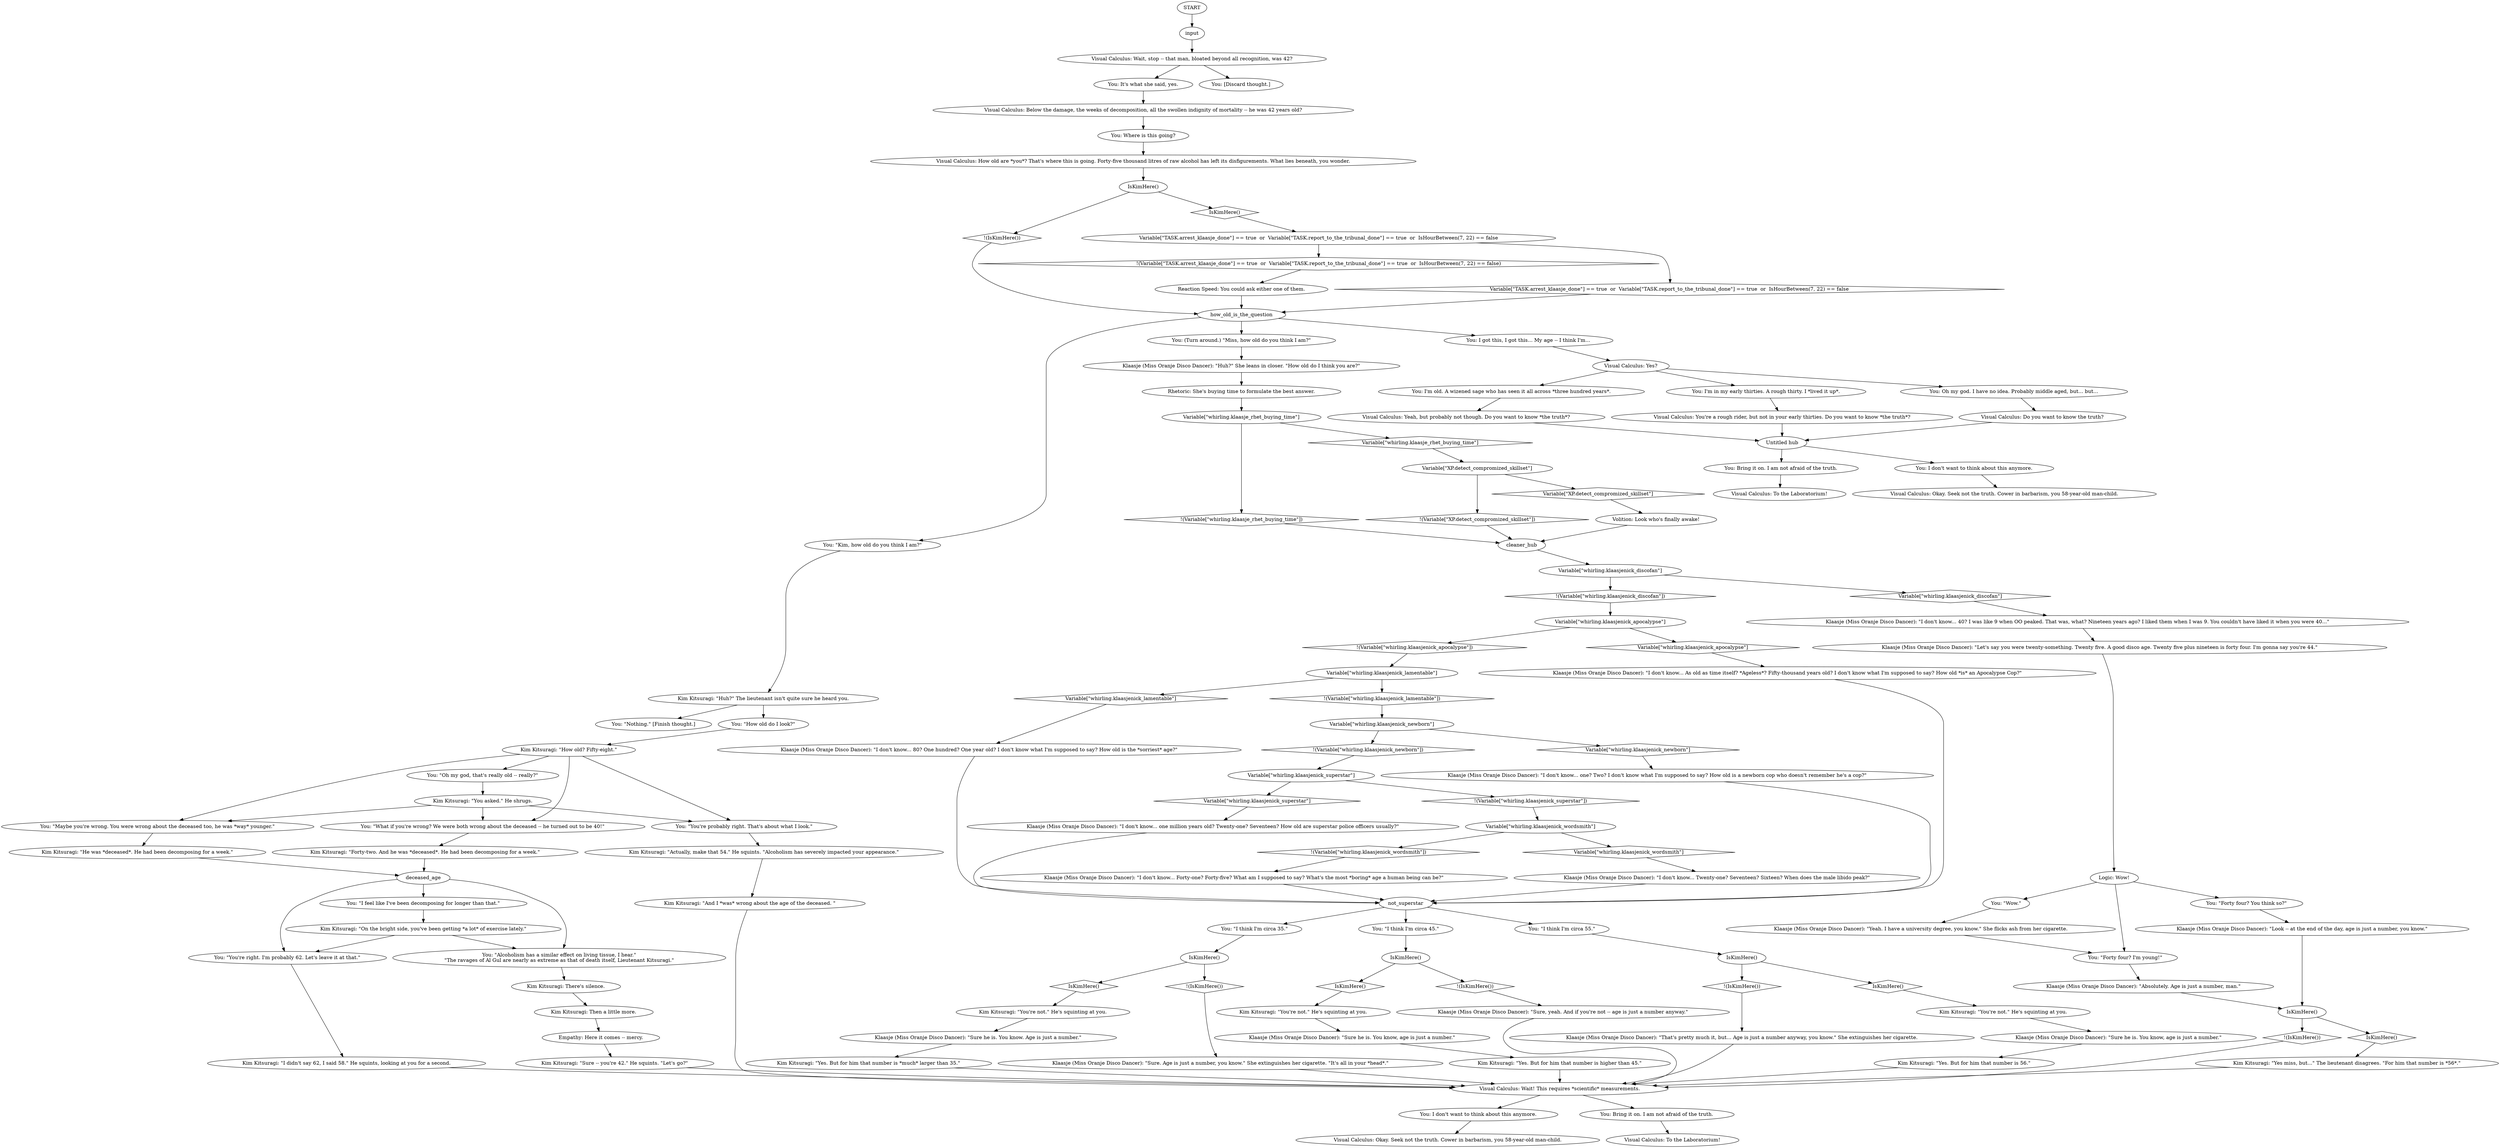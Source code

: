 # WHIRLING F3 ORB / age afterthought
# how old are you afterthought
# ==================================================
digraph G {
	  0 [label="START"];
	  1 [label="input"];
	  2 [label="Kim Kitsuragi: \"Yes miss, but...\" The lieutenant disagrees. \"For him that number is *56*.\""];
	  3 [label="Kim Kitsuragi: \"Huh?\" The lieutenant isn't quite sure he heard you."];
	  4 [label="Volition: Look who's finally awake!"];
	  5 [label="You: I don't want to think about this anymore."];
	  6 [label="Kim Kitsuragi: \"You're not.\" He's squinting at you."];
	  7 [label="Variable[\"whirling.klaasjenick_wordsmith\"]"];
	  8 [label="Variable[\"whirling.klaasjenick_wordsmith\"]", shape=diamond];
	  9 [label="!(Variable[\"whirling.klaasjenick_wordsmith\"])", shape=diamond];
	  10 [label="how_old_is_the_question"];
	  11 [label="Kim Kitsuragi: \"Forty-two. And he was *deceased*. He had been decomposing for a week.\""];
	  12 [label="Klaasje (Miss Oranje Disco Dancer): \"Let's say you were twenty-something. Twenty five. A good disco age. Twenty five plus nineteen is forty four. I'm gonna say you're 44.\""];
	  13 [label="Empathy: Here it comes -- mercy."];
	  14 [label="Klaasje (Miss Oranje Disco Dancer): \"I don't know... Twenty-one? Seventeen? Sixteen? When does the male libido peak?\""];
	  15 [label="not_superstar"];
	  16 [label="Klaasje (Miss Oranje Disco Dancer): \"Sure. Age is just a number, you know.\" She extinguishes her cigarette. \"It's all in your *head*.\""];
	  17 [label="Klaasje (Miss Oranje Disco Dancer): \"Sure, yeah. And if you're not -- age is just a number anyway.\""];
	  18 [label="Klaasje (Miss Oranje Disco Dancer): \"That's pretty much it, but... Age is just a number anyway, you know.\" She extinguishes her cigarette."];
	  19 [label="You: \"You're right. I'm probably 62. Let's leave it at that.\""];
	  20 [label="cleaner_hub"];
	  21 [label="Kim Kitsuragi: \"You're not.\" He's squinting at you."];
	  22 [label="IsKimHere()"];
	  23 [label="IsKimHere()", shape=diamond];
	  24 [label="!(IsKimHere())", shape=diamond];
	  25 [label="Kim Kitsuragi: \"Sure -- you're 42.\" He squints. \"Let's go?\""];
	  26 [label="Klaasje (Miss Oranje Disco Dancer): \"Huh?\" She leans in closer. \"How old do I think you are?\""];
	  27 [label="Klaasje (Miss Oranje Disco Dancer): \"Sure he is. You know, age is just a number.\""];
	  28 [label="Variable[\"whirling.klaasjenick_discofan\"]"];
	  29 [label="Variable[\"whirling.klaasjenick_discofan\"]", shape=diamond];
	  30 [label="!(Variable[\"whirling.klaasjenick_discofan\"])", shape=diamond];
	  31 [label="You: I'm old. A wizened sage who has seen it all across *three hundred years*."];
	  32 [label="You: I'm in my early thirties. A rough thirty. I *lived it up*."];
	  33 [label="Kim Kitsuragi: There's silence."];
	  34 [label="Klaasje (Miss Oranje Disco Dancer): \"I don't know... one? Two? I don't know what I'm supposed to say? How old is a newborn cop who doesn't remember he's a cop?\""];
	  35 [label="Klaasje (Miss Oranje Disco Dancer): \"Yeah. I have a university degree, you know.\" She flicks ash from her cigarette."];
	  36 [label="You: I don't want to think about this anymore."];
	  37 [label="Untitled hub"];
	  38 [label="You: It's what she said, yes."];
	  39 [label="You: \"Kim, how old do you think I am?\""];
	  40 [label="You: \"I feel like I've been decomposing for longer than that.\""];
	  41 [label="deceased_age"];
	  42 [label="You: \"Alcoholism has a similar effect on living tissue, I hear.\"\n\"The ravages of Al Gul are nearly as extreme as that of death itself, Lieutenant Kitsuragi.\""];
	  43 [label="Kim Kitsuragi: \"On the bright side, you've been getting *a lot* of exercise lately.\""];
	  44 [label="You: \"Forty four? You think so?\""];
	  45 [label="You: Bring it on. I am not afraid of the truth."];
	  46 [label="Visual Calculus: Okay. Seek not the truth. Cower in barbarism, you 58-year-old man-child."];
	  47 [label="Variable[\"whirling.klaasjenick_superstar\"]"];
	  48 [label="Variable[\"whirling.klaasjenick_superstar\"]", shape=diamond];
	  49 [label="!(Variable[\"whirling.klaasjenick_superstar\"])", shape=diamond];
	  50 [label="You: Oh my god. I have no idea. Probably middle aged, but... but..."];
	  51 [label="You: \"Maybe you're wrong. You were wrong about the deceased too, he was *way* younger.\""];
	  52 [label="You: \"What if you're wrong? We were both wrong about the deceased -- he turned out to be 40!\""];
	  53 [label="Variable[\"whirling.klaasjenick_apocalypse\"]"];
	  54 [label="Variable[\"whirling.klaasjenick_apocalypse\"]", shape=diamond];
	  55 [label="!(Variable[\"whirling.klaasjenick_apocalypse\"])", shape=diamond];
	  56 [label="Variable[\"whirling.klaasjenick_lamentable\"]"];
	  57 [label="Variable[\"whirling.klaasjenick_lamentable\"]", shape=diamond];
	  58 [label="!(Variable[\"whirling.klaasjenick_lamentable\"])", shape=diamond];
	  59 [label="IsKimHere()"];
	  60 [label="IsKimHere()", shape=diamond];
	  61 [label="!(IsKimHere())", shape=diamond];
	  62 [label="Kim Kitsuragi: \"You asked.\" He shrugs."];
	  63 [label="Klaasje (Miss Oranje Disco Dancer): \"I don't know... Forty-one? Forty-five? What am I supposed to say? What's the most *boring* age a human being can be?\""];
	  64 [label="Klaasje (Miss Oranje Disco Dancer): \"Sure he is. You know. Age is just a number.\""];
	  65 [label="You: \"Wow.\""];
	  66 [label="You: \"Forty four? I'm young!\""];
	  67 [label="Visual Calculus: Wait! This requires *scientific* measurements."];
	  68 [label="Kim Kitsuragi: \"You're not.\" He's squinting at you."];
	  69 [label="Variable[\"whirling.klaasjenick_newborn\"]"];
	  70 [label="Variable[\"whirling.klaasjenick_newborn\"]", shape=diamond];
	  71 [label="!(Variable[\"whirling.klaasjenick_newborn\"])", shape=diamond];
	  72 [label="Variable[\"whirling.klaasje_rhet_buying_time\"]"];
	  73 [label="Variable[\"whirling.klaasje_rhet_buying_time\"]", shape=diamond];
	  74 [label="!(Variable[\"whirling.klaasje_rhet_buying_time\"])", shape=diamond];
	  75 [label="Visual Calculus: Wait, stop -- that man, bloated beyond all recognition, was 42?"];
	  76 [label="You: Where is this going?"];
	  77 [label="You: \"You're probably right. That's about what I look.\""];
	  78 [label="You: \"Oh my god, that's really old -- really?\""];
	  79 [label="Kim Kitsuragi: \"He was *deceased*. He had been decomposing for a week.\""];
	  80 [label="Rhetoric: She's buying time to formulate the best answer."];
	  81 [label="Visual Calculus: Yes?"];
	  82 [label="You: Bring it on. I am not afraid of the truth."];
	  83 [label="Klaasje (Miss Oranje Disco Dancer): \"I don't know... 80? One hundred? One year old? I don't know what I'm supposed to say? How old is the *sorriest* age?\""];
	  84 [label="IsKimHere()"];
	  85 [label="IsKimHere()", shape=diamond];
	  86 [label="!(IsKimHere())", shape=diamond];
	  87 [label="Kim Kitsuragi: \"Yes. But for him that number is higher than 45.\""];
	  88 [label="Visual Calculus: Okay. Seek not the truth. Cower in barbarism, you 58-year-old man-child."];
	  89 [label="You: [Discard thought.]"];
	  90 [label="Variable[\"XP.detect_compromized_skillset\"]"];
	  91 [label="Variable[\"XP.detect_compromized_skillset\"]", shape=diamond];
	  92 [label="!(Variable[\"XP.detect_compromized_skillset\"])", shape=diamond];
	  93 [label="Variable[\"TASK.arrest_klaasje_done\"] == true  or  Variable[\"TASK.report_to_the_tribunal_done\"] == true  or  IsHourBetween(7, 22) == false"];
	  94 [label="Variable[\"TASK.arrest_klaasje_done\"] == true  or  Variable[\"TASK.report_to_the_tribunal_done\"] == true  or  IsHourBetween(7, 22) == false", shape=diamond];
	  95 [label="!(Variable[\"TASK.arrest_klaasje_done\"] == true  or  Variable[\"TASK.report_to_the_tribunal_done\"] == true  or  IsHourBetween(7, 22) == false)", shape=diamond];
	  96 [label="You: (Turn around.) \"Miss, how old do you think I am?\""];
	  97 [label="Logic: Wow!"];
	  98 [label="You: \"I think I'm circa 55.\""];
	  99 [label="You: \"I think I'm circa 35.\""];
	  100 [label="IsKimHere()"];
	  101 [label="IsKimHere()", shape=diamond];
	  102 [label="!(IsKimHere())", shape=diamond];
	  103 [label="IsKimHere()"];
	  104 [label="IsKimHere()", shape=diamond];
	  105 [label="!(IsKimHere())", shape=diamond];
	  106 [label="Reaction Speed: You could ask either one of them."];
	  107 [label="Visual Calculus: Yeah, but probably not though. Do you want to know *the truth*?"];
	  108 [label="Kim Kitsuragi: \"Actually, make that 54.\" He squints. \"Alcoholism has severely impacted your appearance.\""];
	  109 [label="Klaasje (Miss Oranje Disco Dancer): \"I don't know... one million years old? Twenty-one? Seventeen? How old are superstar police officers usually?\""];
	  110 [label="Klaasje (Miss Oranje Disco Dancer): \"I don't know... 40? I was like 9 when OO peaked. That was, what? Nineteen years ago? I liked them when I was 9. You couldn't have liked it when you were 40...\""];
	  111 [label="Kim Kitsuragi: \"Yes. But for him that number is 56.\""];
	  112 [label="Visual Calculus: To the Laboratorium!"];
	  113 [label="Kim Kitsuragi: \"How old? Fifty-eight.\""];
	  114 [label="Klaasje (Miss Oranje Disco Dancer): \"Absolutely. Age is just a number, man.\""];
	  115 [label="Klaasje (Miss Oranje Disco Dancer): \"Look -- at the end of the day, age is just a number, you know.\""];
	  116 [label="Visual Calculus: To the Laboratorium!"];
	  117 [label="Kim Kitsuragi: \"Yes. But for him that number is *much* larger than 35.\""];
	  118 [label="Klaasje (Miss Oranje Disco Dancer): \"Sure he is. You know, age is just a number.\""];
	  119 [label="You: I got this, I got this... My age -- I think I'm..."];
	  120 [label="You: \"Nothing.\" [Finish thought.]"];
	  121 [label="You: \"I think I'm circa 45.\""];
	  122 [label="Visual Calculus: You're a rough rider, but not in your early thirties. Do you want to know *the truth*?"];
	  124 [label="Kim Kitsuragi: \"I didn't say 62, I said 58.\" He squints, looking at you for a second."];
	  125 [label="Kim Kitsuragi: Then a little more."];
	  126 [label="Klaasje (Miss Oranje Disco Dancer): \"I don't know... As old as time itself? *Ageless*? Fifty-thousand years old? I don't know what I'm supposed to say? How old *is* an Apocalypse Cop?\""];
	  127 [label="Visual Calculus: Do you want to know the truth?"];
	  128 [label="Visual Calculus: Below the damage, the weeks of decomposition, all the swollen indignity of mortality -- he was 42 years old?"];
	  129 [label="Visual Calculus: How old are *you*? That's where this is going. Forty-five thousand litres of raw alcohol has left its disfigurements. What lies beneath, you wonder."];
	  130 [label="You: \"How old do I look?\""];
	  131 [label="Kim Kitsuragi: \"And I *was* wrong about the age of the deceased. \""];
	  0 -> 1
	  1 -> 75
	  2 -> 67
	  3 -> 120
	  3 -> 130
	  4 -> 20
	  5 -> 46
	  6 -> 118
	  7 -> 8
	  7 -> 9
	  8 -> 14
	  9 -> 63
	  10 -> 96
	  10 -> 119
	  10 -> 39
	  11 -> 41
	  12 -> 97
	  13 -> 25
	  14 -> 15
	  15 -> 121
	  15 -> 98
	  15 -> 99
	  16 -> 67
	  17 -> 67
	  18 -> 67
	  19 -> 124
	  20 -> 28
	  21 -> 27
	  22 -> 24
	  22 -> 23
	  23 -> 93
	  24 -> 10
	  25 -> 67
	  26 -> 80
	  27 -> 87
	  28 -> 29
	  28 -> 30
	  29 -> 110
	  30 -> 53
	  31 -> 107
	  32 -> 122
	  33 -> 125
	  34 -> 15
	  35 -> 66
	  36 -> 88
	  37 -> 82
	  37 -> 36
	  38 -> 128
	  39 -> 3
	  40 -> 43
	  41 -> 40
	  41 -> 42
	  41 -> 19
	  42 -> 33
	  43 -> 42
	  43 -> 19
	  44 -> 115
	  45 -> 116
	  47 -> 48
	  47 -> 49
	  48 -> 109
	  49 -> 7
	  50 -> 127
	  51 -> 79
	  52 -> 11
	  53 -> 54
	  53 -> 55
	  54 -> 126
	  55 -> 56
	  56 -> 57
	  56 -> 58
	  57 -> 83
	  58 -> 69
	  59 -> 60
	  59 -> 61
	  60 -> 2
	  61 -> 67
	  62 -> 51
	  62 -> 52
	  62 -> 77
	  63 -> 15
	  64 -> 117
	  65 -> 35
	  66 -> 114
	  67 -> 5
	  67 -> 45
	  68 -> 64
	  69 -> 70
	  69 -> 71
	  70 -> 34
	  71 -> 47
	  72 -> 73
	  72 -> 74
	  73 -> 90
	  74 -> 20
	  75 -> 89
	  75 -> 38
	  76 -> 129
	  77 -> 108
	  78 -> 62
	  79 -> 41
	  80 -> 72
	  81 -> 32
	  81 -> 50
	  81 -> 31
	  82 -> 112
	  83 -> 15
	  84 -> 85
	  84 -> 86
	  85 -> 68
	  86 -> 16
	  87 -> 67
	  90 -> 91
	  90 -> 92
	  91 -> 4
	  92 -> 20
	  93 -> 94
	  93 -> 95
	  94 -> 10
	  95 -> 106
	  96 -> 26
	  97 -> 65
	  97 -> 66
	  97 -> 44
	  98 -> 103
	  99 -> 84
	  100 -> 101
	  100 -> 102
	  101 -> 21
	  102 -> 17
	  103 -> 104
	  103 -> 105
	  104 -> 6
	  105 -> 18
	  106 -> 10
	  107 -> 37
	  108 -> 131
	  109 -> 15
	  110 -> 12
	  111 -> 67
	  113 -> 51
	  113 -> 52
	  113 -> 77
	  113 -> 78
	  114 -> 59
	  115 -> 59
	  117 -> 67
	  118 -> 111
	  119 -> 81
	  121 -> 100
	  122 -> 37
	  124 -> 67
	  125 -> 13
	  126 -> 15
	  127 -> 37
	  128 -> 76
	  129 -> 22
	  130 -> 113
	  131 -> 67
}

